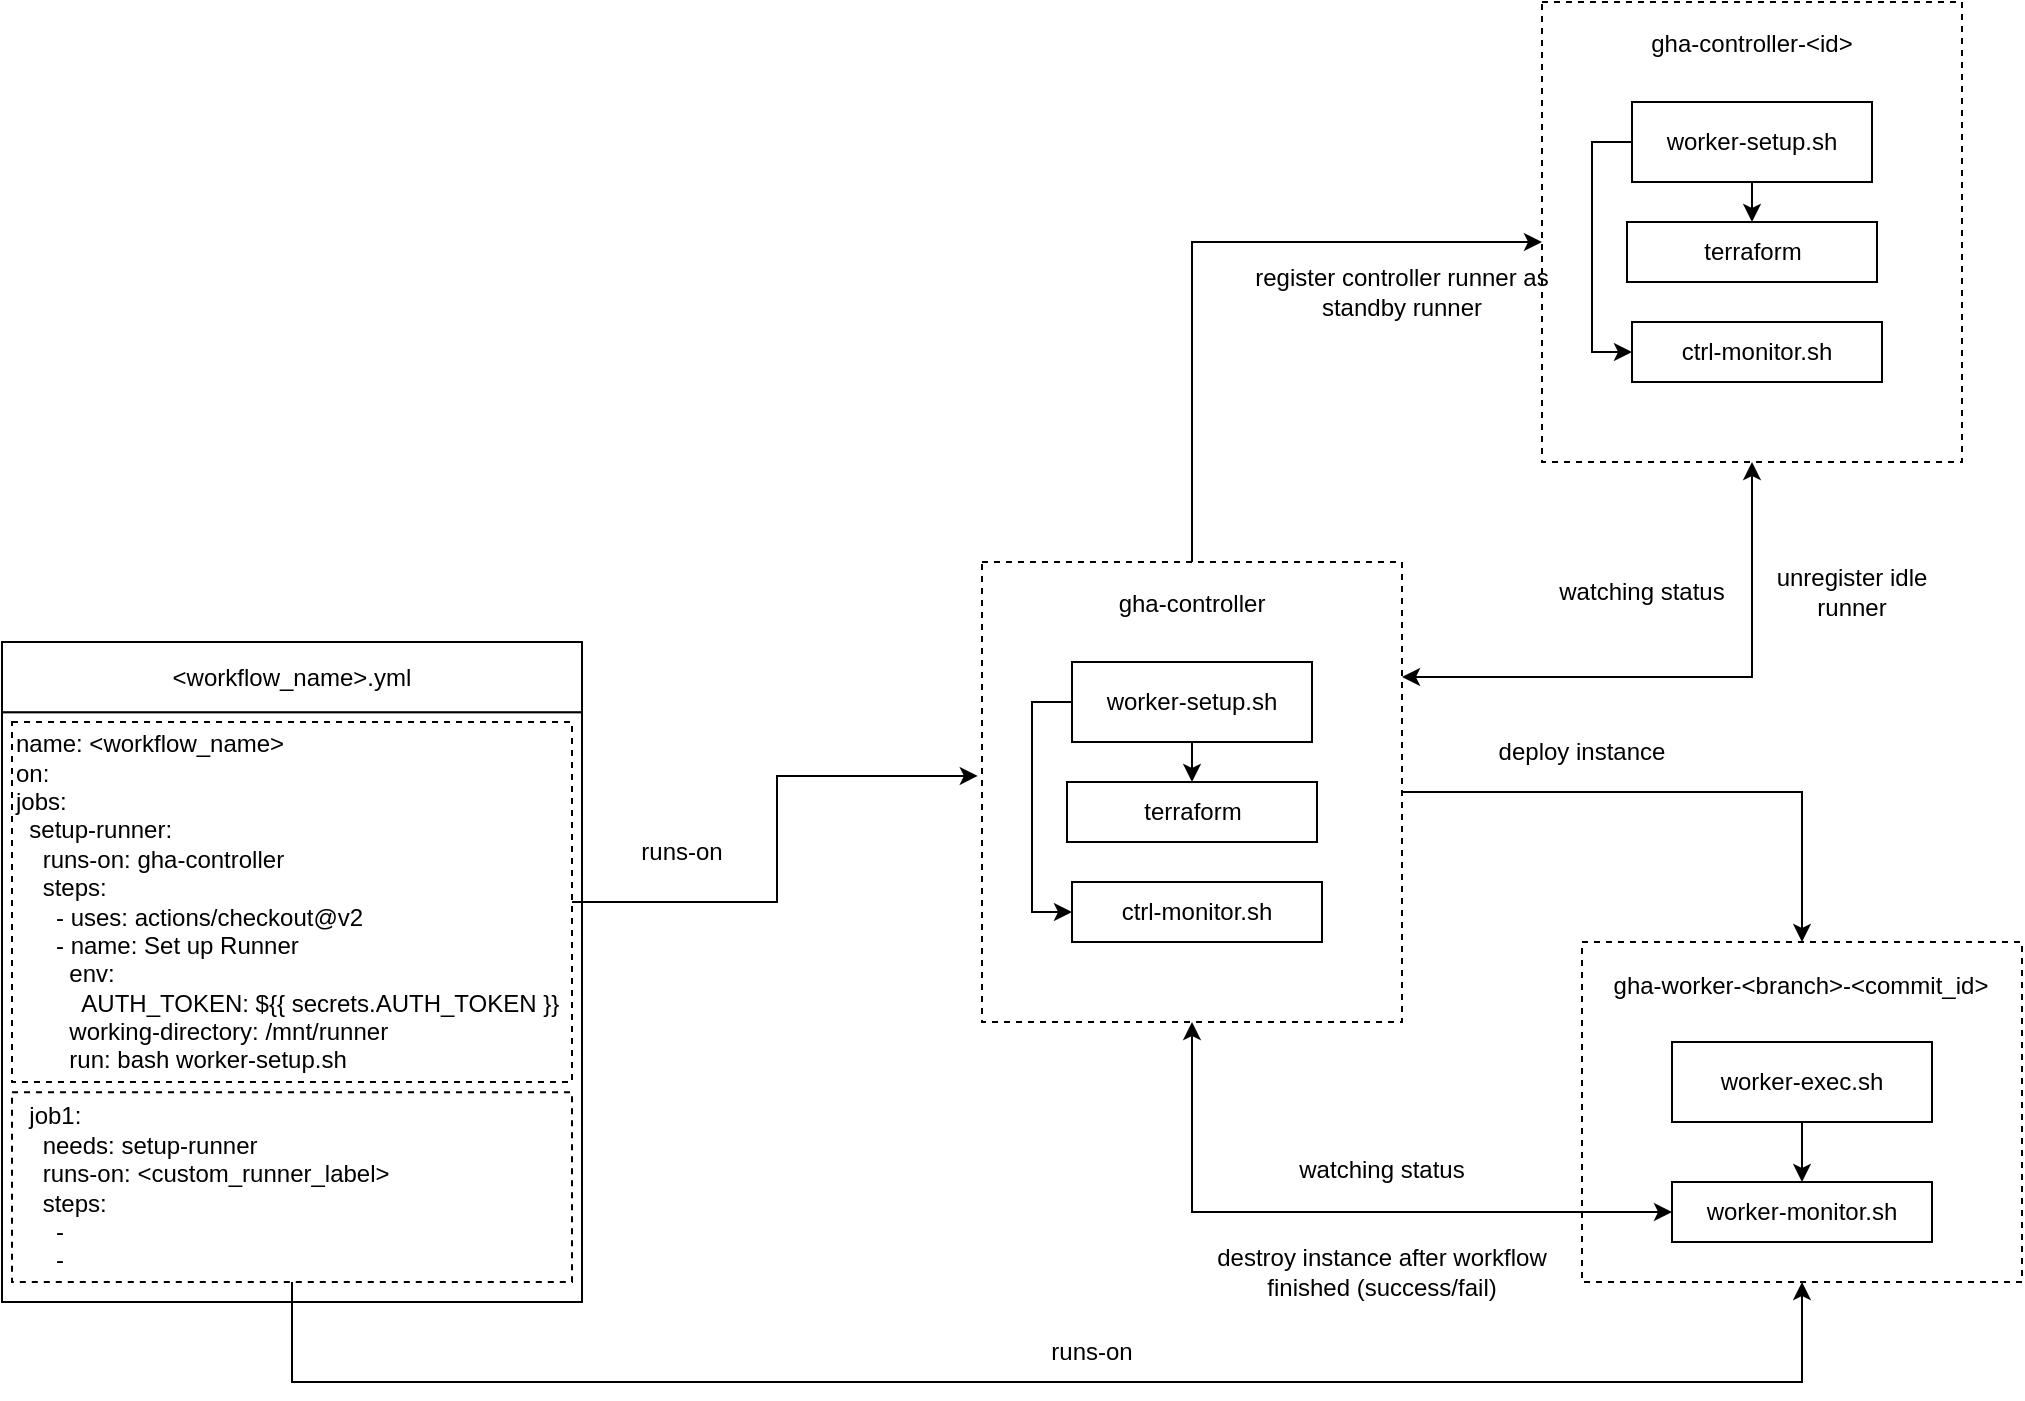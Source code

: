 <mxfile version="20.0.4" type="github">
  <diagram id="Dr4oT2GfeiCM5rTbQ34-" name="Page-1">
    <mxGraphModel dx="1422" dy="1627" grid="1" gridSize="10" guides="1" tooltips="1" connect="1" arrows="1" fold="1" page="1" pageScale="1" pageWidth="1169" pageHeight="827" math="0" shadow="0">
      <root>
        <mxCell id="0" />
        <mxCell id="1" parent="0" />
        <mxCell id="vPZo3bM_ZeZklGqJIQfb-26" value="" style="group" parent="1" vertex="1" connectable="0">
          <mxGeometry x="70" y="260" width="290" height="330" as="geometry" />
        </mxCell>
        <mxCell id="vPZo3bM_ZeZklGqJIQfb-1" value="" style="rounded=0;whiteSpace=wrap;html=1;align=left;" parent="vPZo3bM_ZeZklGqJIQfb-26" vertex="1">
          <mxGeometry y="35.1" width="290" height="294.9" as="geometry" />
        </mxCell>
        <mxCell id="vPZo3bM_ZeZklGqJIQfb-2" value="&amp;lt;workflow_name&amp;gt;.yml" style="rounded=0;whiteSpace=wrap;html=1;" parent="vPZo3bM_ZeZklGqJIQfb-26" vertex="1">
          <mxGeometry width="290" height="35.1" as="geometry" />
        </mxCell>
        <mxCell id="vPZo3bM_ZeZklGqJIQfb-23" value="&lt;div&gt;name: &amp;lt;workflow_name&amp;gt;&lt;/div&gt;&lt;div&gt;on:&amp;nbsp;&lt;/div&gt;&lt;div&gt;jobs:&lt;/div&gt;&lt;div&gt;&amp;nbsp; setup-runner:&lt;/div&gt;&lt;div&gt;&amp;nbsp; &amp;nbsp; runs-on: gha-controller&lt;/div&gt;&lt;div&gt;&amp;nbsp; &amp;nbsp; steps:&lt;/div&gt;&lt;div&gt;&amp;nbsp; &amp;nbsp; &amp;nbsp; - uses: actions/checkout@v2&lt;/div&gt;&lt;div&gt;&amp;nbsp; &amp;nbsp; &amp;nbsp; - name: Set up Runner&lt;/div&gt;&lt;div&gt;&amp;nbsp; &amp;nbsp; &amp;nbsp; &amp;nbsp; env:&lt;/div&gt;&lt;div&gt;&amp;nbsp; &amp;nbsp; &amp;nbsp; &amp;nbsp; &amp;nbsp; AUTH_TOKEN: ${{ secrets.AUTH_TOKEN }}&lt;/div&gt;&lt;div&gt;&amp;nbsp; &amp;nbsp; &amp;nbsp; &amp;nbsp; working-directory: /mnt/runner&lt;/div&gt;&lt;div&gt;&amp;nbsp; &amp;nbsp; &amp;nbsp; &amp;nbsp; run: bash worker-setup.sh&lt;/div&gt;" style="rounded=0;whiteSpace=wrap;html=1;dashed=1;align=left;" parent="vPZo3bM_ZeZklGqJIQfb-26" vertex="1">
          <mxGeometry x="5" y="40" width="280" height="180" as="geometry" />
        </mxCell>
        <mxCell id="vPZo3bM_ZeZklGqJIQfb-25" value="&lt;div&gt;&amp;nbsp; job1:&lt;/div&gt;&lt;div&gt;&amp;nbsp; &amp;nbsp; needs: setup-runner&lt;/div&gt;&lt;div&gt;&amp;nbsp; &amp;nbsp; runs-on: &amp;lt;custom_runner_label&amp;gt;&lt;/div&gt;&lt;div&gt;&amp;nbsp; &amp;nbsp; steps:&lt;/div&gt;&lt;div&gt;&amp;nbsp; &amp;nbsp; &amp;nbsp; -&lt;/div&gt;&lt;div&gt;&amp;nbsp; &amp;nbsp; &amp;nbsp; -&lt;/div&gt;" style="rounded=0;whiteSpace=wrap;html=1;dashed=1;align=left;" parent="vPZo3bM_ZeZklGqJIQfb-26" vertex="1">
          <mxGeometry x="5" y="225.1" width="280" height="94.9" as="geometry" />
        </mxCell>
        <mxCell id="vPZo3bM_ZeZklGqJIQfb-30" value="" style="group" parent="1" vertex="1" connectable="0">
          <mxGeometry x="860" y="410" width="220" height="170" as="geometry" />
        </mxCell>
        <mxCell id="vPZo3bM_ZeZklGqJIQfb-14" value="" style="rounded=0;whiteSpace=wrap;html=1;dashed=1;" parent="vPZo3bM_ZeZklGqJIQfb-30" vertex="1">
          <mxGeometry width="220" height="170" as="geometry" />
        </mxCell>
        <mxCell id="vPZo3bM_ZeZklGqJIQfb-9" value="worker-exec.sh" style="rounded=0;whiteSpace=wrap;html=1;" parent="vPZo3bM_ZeZklGqJIQfb-30" vertex="1">
          <mxGeometry x="45" y="50" width="130" height="40" as="geometry" />
        </mxCell>
        <mxCell id="vPZo3bM_ZeZklGqJIQfb-13" style="edgeStyle=orthogonalEdgeStyle;rounded=0;orthogonalLoop=1;jettySize=auto;html=1;exitX=0.5;exitY=1;exitDx=0;exitDy=0;entryX=0.5;entryY=0;entryDx=0;entryDy=0;" parent="vPZo3bM_ZeZklGqJIQfb-30" source="vPZo3bM_ZeZklGqJIQfb-9" target="vPZo3bM_ZeZklGqJIQfb-10" edge="1">
          <mxGeometry relative="1" as="geometry">
            <mxPoint x="110" y="100" as="targetPoint" />
          </mxGeometry>
        </mxCell>
        <mxCell id="vPZo3bM_ZeZklGqJIQfb-8" value="gha-worker-&amp;lt;branch&amp;gt;-&amp;lt;commit_id&amp;gt;" style="text;html=1;strokeColor=none;fillColor=none;align=center;verticalAlign=middle;whiteSpace=wrap;rounded=0;dashed=1;" parent="vPZo3bM_ZeZklGqJIQfb-30" vertex="1">
          <mxGeometry x="4.4" y="10" width="211.2" height="24" as="geometry" />
        </mxCell>
        <mxCell id="vPZo3bM_ZeZklGqJIQfb-10" value="worker-monitor.sh" style="rounded=0;whiteSpace=wrap;html=1;" parent="vPZo3bM_ZeZklGqJIQfb-30" vertex="1">
          <mxGeometry x="45" y="120" width="130" height="30" as="geometry" />
        </mxCell>
        <mxCell id="vPZo3bM_ZeZklGqJIQfb-31" style="edgeStyle=orthogonalEdgeStyle;rounded=0;orthogonalLoop=1;jettySize=auto;html=1;exitX=1;exitY=0.5;exitDx=0;exitDy=0;entryX=-0.01;entryY=0.465;entryDx=0;entryDy=0;entryPerimeter=0;" parent="1" source="vPZo3bM_ZeZklGqJIQfb-23" target="vPZo3bM_ZeZklGqJIQfb-19" edge="1">
          <mxGeometry relative="1" as="geometry" />
        </mxCell>
        <mxCell id="vPZo3bM_ZeZklGqJIQfb-32" style="edgeStyle=orthogonalEdgeStyle;rounded=0;orthogonalLoop=1;jettySize=auto;html=1;exitX=1;exitY=0.5;exitDx=0;exitDy=0;entryX=0.5;entryY=0;entryDx=0;entryDy=0;" parent="1" source="vPZo3bM_ZeZklGqJIQfb-19" target="vPZo3bM_ZeZklGqJIQfb-14" edge="1">
          <mxGeometry relative="1" as="geometry" />
        </mxCell>
        <mxCell id="vPZo3bM_ZeZklGqJIQfb-33" style="edgeStyle=orthogonalEdgeStyle;rounded=0;orthogonalLoop=1;jettySize=auto;html=1;exitX=0;exitY=0.5;exitDx=0;exitDy=0;entryX=0.5;entryY=1;entryDx=0;entryDy=0;startArrow=classic;startFill=1;" parent="1" source="vPZo3bM_ZeZklGqJIQfb-10" target="vPZo3bM_ZeZklGqJIQfb-19" edge="1">
          <mxGeometry relative="1" as="geometry" />
        </mxCell>
        <mxCell id="vPZo3bM_ZeZklGqJIQfb-35" style="edgeStyle=orthogonalEdgeStyle;rounded=0;orthogonalLoop=1;jettySize=auto;html=1;exitX=0.5;exitY=1;exitDx=0;exitDy=0;entryX=0.5;entryY=1;entryDx=0;entryDy=0;startArrow=none;startFill=0;" parent="1" source="vPZo3bM_ZeZklGqJIQfb-25" target="vPZo3bM_ZeZklGqJIQfb-14" edge="1">
          <mxGeometry relative="1" as="geometry">
            <Array as="points">
              <mxPoint x="215" y="630" />
              <mxPoint x="970" y="630" />
            </Array>
          </mxGeometry>
        </mxCell>
        <mxCell id="vPZo3bM_ZeZklGqJIQfb-36" value="runs-on" style="text;html=1;strokeColor=none;fillColor=none;align=center;verticalAlign=middle;whiteSpace=wrap;rounded=0;dashed=1;" parent="1" vertex="1">
          <mxGeometry x="380" y="350" width="60" height="30" as="geometry" />
        </mxCell>
        <mxCell id="vPZo3bM_ZeZklGqJIQfb-37" value="deploy instance" style="text;html=1;strokeColor=none;fillColor=none;align=center;verticalAlign=middle;whiteSpace=wrap;rounded=0;dashed=1;" parent="1" vertex="1">
          <mxGeometry x="800" y="300" width="120" height="30" as="geometry" />
        </mxCell>
        <mxCell id="vPZo3bM_ZeZklGqJIQfb-38" value="watching status" style="text;html=1;strokeColor=none;fillColor=none;align=center;verticalAlign=middle;whiteSpace=wrap;rounded=0;dashed=1;" parent="1" vertex="1">
          <mxGeometry x="695" y="509" width="130" height="30" as="geometry" />
        </mxCell>
        <mxCell id="vPZo3bM_ZeZklGqJIQfb-39" value="runs-on" style="text;html=1;strokeColor=none;fillColor=none;align=center;verticalAlign=middle;whiteSpace=wrap;rounded=0;dashed=1;" parent="1" vertex="1">
          <mxGeometry x="585" y="600" width="60" height="30" as="geometry" />
        </mxCell>
        <mxCell id="vPZo3bM_ZeZklGqJIQfb-40" value="destroy instance after workflow finished (success/fail)" style="text;html=1;strokeColor=none;fillColor=none;align=center;verticalAlign=middle;whiteSpace=wrap;rounded=0;dashed=1;" parent="1" vertex="1">
          <mxGeometry x="670" y="560" width="180" height="30" as="geometry" />
        </mxCell>
        <mxCell id="vPZo3bM_ZeZklGqJIQfb-19" value="" style="rounded=0;whiteSpace=wrap;html=1;dashed=1;" parent="1" vertex="1">
          <mxGeometry x="560" y="220" width="210" height="230" as="geometry" />
        </mxCell>
        <mxCell id="FbCmceHo8loAjjP9qZeO-9" style="edgeStyle=orthogonalEdgeStyle;rounded=0;orthogonalLoop=1;jettySize=auto;html=1;exitX=0.5;exitY=0;exitDx=0;exitDy=0;" edge="1" parent="1" source="vPZo3bM_ZeZklGqJIQfb-19" target="FbCmceHo8loAjjP9qZeO-1">
          <mxGeometry relative="1" as="geometry">
            <Array as="points">
              <mxPoint x="665" y="60" />
            </Array>
          </mxGeometry>
        </mxCell>
        <mxCell id="vPZo3bM_ZeZklGqJIQfb-20" value="gha-controller" style="text;html=1;strokeColor=none;fillColor=none;align=center;verticalAlign=middle;whiteSpace=wrap;rounded=0;dashed=1;" parent="1" vertex="1">
          <mxGeometry x="564.2" y="228.5" width="201.6" height="25.5" as="geometry" />
        </mxCell>
        <mxCell id="vPZo3bM_ZeZklGqJIQfb-11" value="ctrl-monitor.sh" style="rounded=0;whiteSpace=wrap;html=1;" parent="1" vertex="1">
          <mxGeometry x="605" y="380" width="125" height="30" as="geometry" />
        </mxCell>
        <mxCell id="nOf2b7K_pToqmO9BPsJ7-2" style="edgeStyle=orthogonalEdgeStyle;rounded=0;orthogonalLoop=1;jettySize=auto;html=1;exitX=0.5;exitY=1;exitDx=0;exitDy=0;entryX=0.5;entryY=0;entryDx=0;entryDy=0;" parent="1" source="vPZo3bM_ZeZklGqJIQfb-5" target="nOf2b7K_pToqmO9BPsJ7-1" edge="1">
          <mxGeometry relative="1" as="geometry" />
        </mxCell>
        <mxCell id="nOf2b7K_pToqmO9BPsJ7-3" style="edgeStyle=orthogonalEdgeStyle;rounded=0;orthogonalLoop=1;jettySize=auto;html=1;exitX=0;exitY=0.5;exitDx=0;exitDy=0;entryX=0;entryY=0.5;entryDx=0;entryDy=0;" parent="1" source="vPZo3bM_ZeZklGqJIQfb-5" target="vPZo3bM_ZeZklGqJIQfb-11" edge="1">
          <mxGeometry relative="1" as="geometry" />
        </mxCell>
        <mxCell id="vPZo3bM_ZeZklGqJIQfb-5" value="worker-setup.sh" style="rounded=0;whiteSpace=wrap;html=1;" parent="1" vertex="1">
          <mxGeometry x="605" y="270" width="120" height="40" as="geometry" />
        </mxCell>
        <mxCell id="nOf2b7K_pToqmO9BPsJ7-1" value="terraform" style="rounded=0;whiteSpace=wrap;html=1;" parent="1" vertex="1">
          <mxGeometry x="602.5" y="330" width="125" height="30" as="geometry" />
        </mxCell>
        <mxCell id="FbCmceHo8loAjjP9qZeO-8" value="" style="group" vertex="1" connectable="0" parent="1">
          <mxGeometry x="840" y="-60" width="210" height="230" as="geometry" />
        </mxCell>
        <mxCell id="FbCmceHo8loAjjP9qZeO-1" value="" style="rounded=0;whiteSpace=wrap;html=1;dashed=1;" vertex="1" parent="FbCmceHo8loAjjP9qZeO-8">
          <mxGeometry width="210" height="230" as="geometry" />
        </mxCell>
        <mxCell id="FbCmceHo8loAjjP9qZeO-2" value="gha-controller-&amp;lt;id&amp;gt;" style="text;html=1;strokeColor=none;fillColor=none;align=center;verticalAlign=middle;whiteSpace=wrap;rounded=0;dashed=1;" vertex="1" parent="FbCmceHo8loAjjP9qZeO-8">
          <mxGeometry x="4.2" y="8.5" width="201.6" height="25.5" as="geometry" />
        </mxCell>
        <mxCell id="FbCmceHo8loAjjP9qZeO-3" value="ctrl-monitor.sh" style="rounded=0;whiteSpace=wrap;html=1;" vertex="1" parent="FbCmceHo8loAjjP9qZeO-8">
          <mxGeometry x="45" y="160" width="125" height="30" as="geometry" />
        </mxCell>
        <mxCell id="FbCmceHo8loAjjP9qZeO-5" style="edgeStyle=orthogonalEdgeStyle;rounded=0;orthogonalLoop=1;jettySize=auto;html=1;exitX=0;exitY=0.5;exitDx=0;exitDy=0;entryX=0;entryY=0.5;entryDx=0;entryDy=0;" edge="1" parent="FbCmceHo8loAjjP9qZeO-8" source="FbCmceHo8loAjjP9qZeO-6" target="FbCmceHo8loAjjP9qZeO-3">
          <mxGeometry relative="1" as="geometry" />
        </mxCell>
        <mxCell id="FbCmceHo8loAjjP9qZeO-6" value="worker-setup.sh" style="rounded=0;whiteSpace=wrap;html=1;" vertex="1" parent="FbCmceHo8loAjjP9qZeO-8">
          <mxGeometry x="45" y="50" width="120" height="40" as="geometry" />
        </mxCell>
        <mxCell id="FbCmceHo8loAjjP9qZeO-7" value="terraform" style="rounded=0;whiteSpace=wrap;html=1;" vertex="1" parent="FbCmceHo8loAjjP9qZeO-8">
          <mxGeometry x="42.5" y="110" width="125" height="30" as="geometry" />
        </mxCell>
        <mxCell id="FbCmceHo8loAjjP9qZeO-4" style="edgeStyle=orthogonalEdgeStyle;rounded=0;orthogonalLoop=1;jettySize=auto;html=1;exitX=0.5;exitY=1;exitDx=0;exitDy=0;entryX=0.5;entryY=0;entryDx=0;entryDy=0;" edge="1" parent="FbCmceHo8loAjjP9qZeO-8" source="FbCmceHo8loAjjP9qZeO-6" target="FbCmceHo8loAjjP9qZeO-7">
          <mxGeometry relative="1" as="geometry" />
        </mxCell>
        <mxCell id="FbCmceHo8loAjjP9qZeO-12" value="register controller runner as standby runner" style="text;html=1;strokeColor=none;fillColor=none;align=center;verticalAlign=middle;whiteSpace=wrap;rounded=0;dashed=1;" vertex="1" parent="1">
          <mxGeometry x="695" y="70" width="150" height="30" as="geometry" />
        </mxCell>
        <mxCell id="FbCmceHo8loAjjP9qZeO-13" style="edgeStyle=orthogonalEdgeStyle;rounded=0;orthogonalLoop=1;jettySize=auto;html=1;exitX=0.5;exitY=1;exitDx=0;exitDy=0;entryX=1;entryY=0.25;entryDx=0;entryDy=0;startArrow=classic;startFill=1;" edge="1" parent="1" source="FbCmceHo8loAjjP9qZeO-1" target="vPZo3bM_ZeZklGqJIQfb-19">
          <mxGeometry relative="1" as="geometry" />
        </mxCell>
        <mxCell id="FbCmceHo8loAjjP9qZeO-14" value="watching status" style="text;html=1;strokeColor=none;fillColor=none;align=center;verticalAlign=middle;whiteSpace=wrap;rounded=0;dashed=1;" vertex="1" parent="1">
          <mxGeometry x="840" y="220" width="100" height="30" as="geometry" />
        </mxCell>
        <mxCell id="FbCmceHo8loAjjP9qZeO-15" value="unregister idle runner" style="text;html=1;strokeColor=none;fillColor=none;align=center;verticalAlign=middle;whiteSpace=wrap;rounded=0;dashed=1;" vertex="1" parent="1">
          <mxGeometry x="950" y="220" width="90" height="30" as="geometry" />
        </mxCell>
      </root>
    </mxGraphModel>
  </diagram>
</mxfile>
